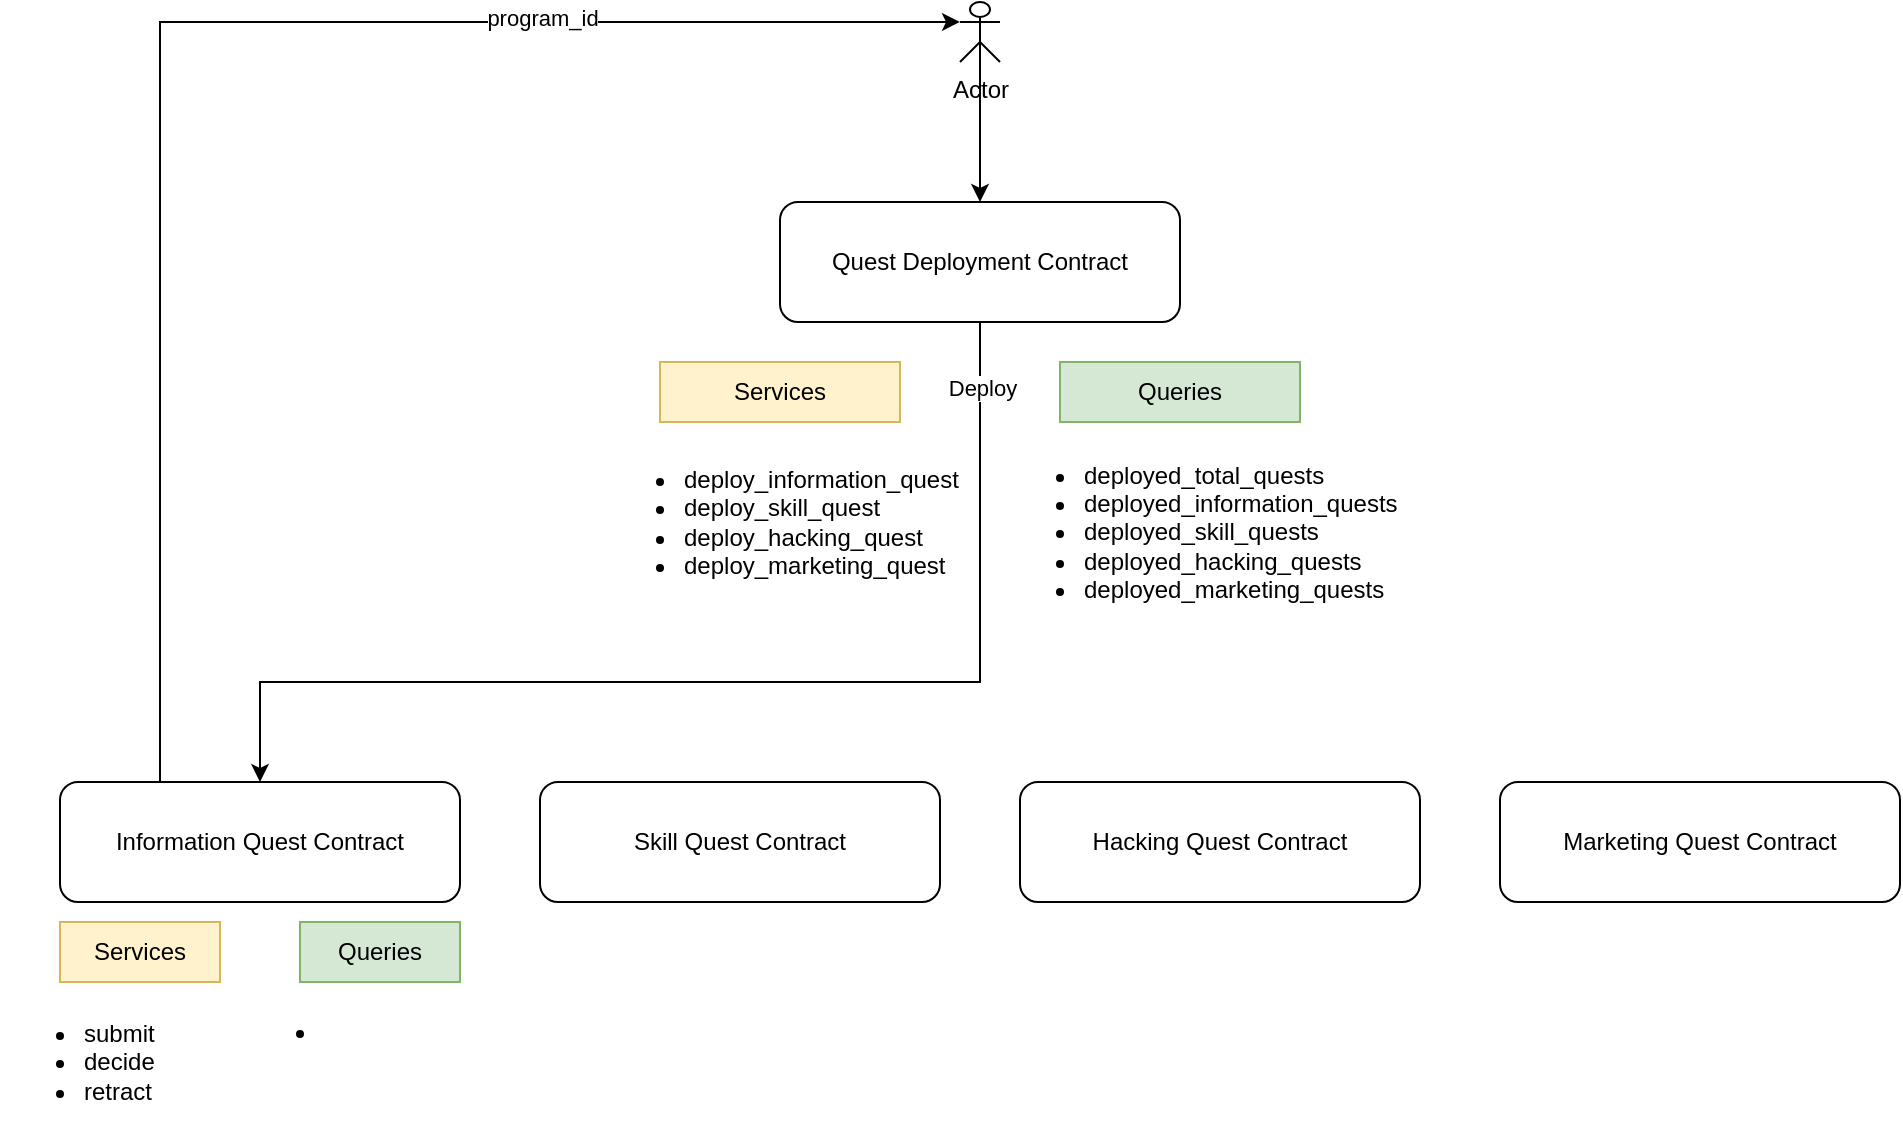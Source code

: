 <mxfile version="24.7.7">
  <diagram name="Page-1" id="553RnGQErQ47vdQhfNCR">
    <mxGraphModel dx="1943" dy="634" grid="1" gridSize="10" guides="1" tooltips="1" connect="1" arrows="1" fold="1" page="1" pageScale="1" pageWidth="850" pageHeight="1100" math="0" shadow="0">
      <root>
        <mxCell id="0" />
        <mxCell id="1" parent="0" />
        <mxCell id="tgdKUG2FUSSfPLeAbKVj-16" style="edgeStyle=orthogonalEdgeStyle;rounded=0;orthogonalLoop=1;jettySize=auto;html=1;exitX=0.5;exitY=1;exitDx=0;exitDy=0;" edge="1" parent="1" source="tgdKUG2FUSSfPLeAbKVj-1" target="tgdKUG2FUSSfPLeAbKVj-2">
          <mxGeometry relative="1" as="geometry">
            <Array as="points">
              <mxPoint x="420" y="360" />
              <mxPoint x="60" y="360" />
            </Array>
          </mxGeometry>
        </mxCell>
        <mxCell id="tgdKUG2FUSSfPLeAbKVj-17" value="Deploy" style="edgeLabel;html=1;align=center;verticalAlign=middle;resizable=0;points=[];" vertex="1" connectable="0" parent="tgdKUG2FUSSfPLeAbKVj-16">
          <mxGeometry x="-0.888" y="1" relative="1" as="geometry">
            <mxPoint as="offset" />
          </mxGeometry>
        </mxCell>
        <mxCell id="tgdKUG2FUSSfPLeAbKVj-1" value="Quest Deployment Contract" style="rounded=1;whiteSpace=wrap;html=1;" vertex="1" parent="1">
          <mxGeometry x="320" y="120" width="200" height="60" as="geometry" />
        </mxCell>
        <mxCell id="tgdKUG2FUSSfPLeAbKVj-20" style="edgeStyle=orthogonalEdgeStyle;rounded=0;orthogonalLoop=1;jettySize=auto;html=1;exitX=0.25;exitY=0;exitDx=0;exitDy=0;entryX=0;entryY=0.333;entryDx=0;entryDy=0;entryPerimeter=0;" edge="1" parent="1" source="tgdKUG2FUSSfPLeAbKVj-2" target="tgdKUG2FUSSfPLeAbKVj-18">
          <mxGeometry relative="1" as="geometry">
            <mxPoint x="230.0" y="130" as="targetPoint" />
          </mxGeometry>
        </mxCell>
        <mxCell id="tgdKUG2FUSSfPLeAbKVj-21" value="program_id" style="edgeLabel;html=1;align=center;verticalAlign=middle;resizable=0;points=[];" vertex="1" connectable="0" parent="tgdKUG2FUSSfPLeAbKVj-20">
          <mxGeometry x="0.464" y="2" relative="1" as="geometry">
            <mxPoint as="offset" />
          </mxGeometry>
        </mxCell>
        <mxCell id="tgdKUG2FUSSfPLeAbKVj-2" value="Information Quest Contract" style="rounded=1;whiteSpace=wrap;html=1;" vertex="1" parent="1">
          <mxGeometry x="-40" y="410" width="200" height="60" as="geometry" />
        </mxCell>
        <mxCell id="tgdKUG2FUSSfPLeAbKVj-3" value="Skill Quest Contract" style="rounded=1;whiteSpace=wrap;html=1;" vertex="1" parent="1">
          <mxGeometry x="200" y="410" width="200" height="60" as="geometry" />
        </mxCell>
        <mxCell id="tgdKUG2FUSSfPLeAbKVj-4" value="Hacking Quest Contract" style="rounded=1;whiteSpace=wrap;html=1;" vertex="1" parent="1">
          <mxGeometry x="440" y="410" width="200" height="60" as="geometry" />
        </mxCell>
        <mxCell id="tgdKUG2FUSSfPLeAbKVj-5" value="Marketing Quest Contract" style="rounded=1;whiteSpace=wrap;html=1;" vertex="1" parent="1">
          <mxGeometry x="680" y="410" width="200" height="60" as="geometry" />
        </mxCell>
        <mxCell id="tgdKUG2FUSSfPLeAbKVj-8" value="Services" style="rounded=0;whiteSpace=wrap;html=1;fillColor=#fff2cc;strokeColor=#d6b656;" vertex="1" parent="1">
          <mxGeometry x="260" y="200" width="120" height="30" as="geometry" />
        </mxCell>
        <mxCell id="tgdKUG2FUSSfPLeAbKVj-9" value="Queries" style="rounded=0;whiteSpace=wrap;html=1;fillColor=#d5e8d4;strokeColor=#82b366;" vertex="1" parent="1">
          <mxGeometry x="460" y="200" width="120" height="30" as="geometry" />
        </mxCell>
        <mxCell id="tgdKUG2FUSSfPLeAbKVj-10" value="&lt;ul&gt;&lt;li&gt;deploy_information_quest&lt;/li&gt;&lt;li&gt;deploy_skill_quest&lt;/li&gt;&lt;li&gt;deploy_hacking_quest&lt;/li&gt;&lt;li&gt;deploy_marketing_quest&lt;/li&gt;&lt;/ul&gt;" style="text;html=1;align=left;verticalAlign=middle;resizable=0;points=[];autosize=1;strokeColor=none;fillColor=none;" vertex="1" parent="1">
          <mxGeometry x="230" y="230" width="200" height="100" as="geometry" />
        </mxCell>
        <mxCell id="tgdKUG2FUSSfPLeAbKVj-11" value="&lt;ul&gt;&lt;li&gt;deployed_total_quests&lt;/li&gt;&lt;li&gt;deployed_information_quests&lt;/li&gt;&lt;li&gt;deployed_skill_quests&lt;/li&gt;&lt;li&gt;deployed_hacking_quests&lt;/li&gt;&lt;li&gt;deployed_marketing_quests&lt;/li&gt;&lt;/ul&gt;" style="text;html=1;align=left;verticalAlign=middle;resizable=0;points=[];autosize=1;strokeColor=none;fillColor=none;" vertex="1" parent="1">
          <mxGeometry x="430" y="230" width="220" height="110" as="geometry" />
        </mxCell>
        <mxCell id="tgdKUG2FUSSfPLeAbKVj-12" value="Services" style="rounded=0;whiteSpace=wrap;html=1;fillColor=#fff2cc;strokeColor=#d6b656;" vertex="1" parent="1">
          <mxGeometry x="-40" y="480" width="80" height="30" as="geometry" />
        </mxCell>
        <mxCell id="tgdKUG2FUSSfPLeAbKVj-13" value="&lt;ul&gt;&lt;li&gt;submit&lt;/li&gt;&lt;li&gt;decide&lt;/li&gt;&lt;li&gt;retract&lt;/li&gt;&lt;/ul&gt;" style="text;html=1;align=left;verticalAlign=middle;resizable=0;points=[];autosize=1;strokeColor=none;fillColor=none;" vertex="1" parent="1">
          <mxGeometry x="-70" y="510" width="100" height="80" as="geometry" />
        </mxCell>
        <mxCell id="tgdKUG2FUSSfPLeAbKVj-14" value="Queries" style="rounded=0;whiteSpace=wrap;html=1;fillColor=#d5e8d4;strokeColor=#82b366;" vertex="1" parent="1">
          <mxGeometry x="80" y="480" width="80" height="30" as="geometry" />
        </mxCell>
        <mxCell id="tgdKUG2FUSSfPLeAbKVj-15" value="&lt;ul&gt;&lt;li&gt;&lt;br&gt;&lt;/li&gt;&lt;/ul&gt;" style="text;html=1;align=left;verticalAlign=middle;resizable=0;points=[];autosize=1;strokeColor=none;fillColor=none;" vertex="1" parent="1">
          <mxGeometry x="50" y="510" width="60" height="50" as="geometry" />
        </mxCell>
        <mxCell id="tgdKUG2FUSSfPLeAbKVj-19" style="edgeStyle=orthogonalEdgeStyle;rounded=0;orthogonalLoop=1;jettySize=auto;html=1;exitX=0.5;exitY=0.5;exitDx=0;exitDy=0;exitPerimeter=0;entryX=0.5;entryY=0;entryDx=0;entryDy=0;" edge="1" parent="1" source="tgdKUG2FUSSfPLeAbKVj-18" target="tgdKUG2FUSSfPLeAbKVj-1">
          <mxGeometry relative="1" as="geometry" />
        </mxCell>
        <mxCell id="tgdKUG2FUSSfPLeAbKVj-18" value="Actor" style="shape=umlActor;verticalLabelPosition=bottom;verticalAlign=top;html=1;outlineConnect=0;" vertex="1" parent="1">
          <mxGeometry x="410" y="20" width="20" height="30" as="geometry" />
        </mxCell>
      </root>
    </mxGraphModel>
  </diagram>
</mxfile>
